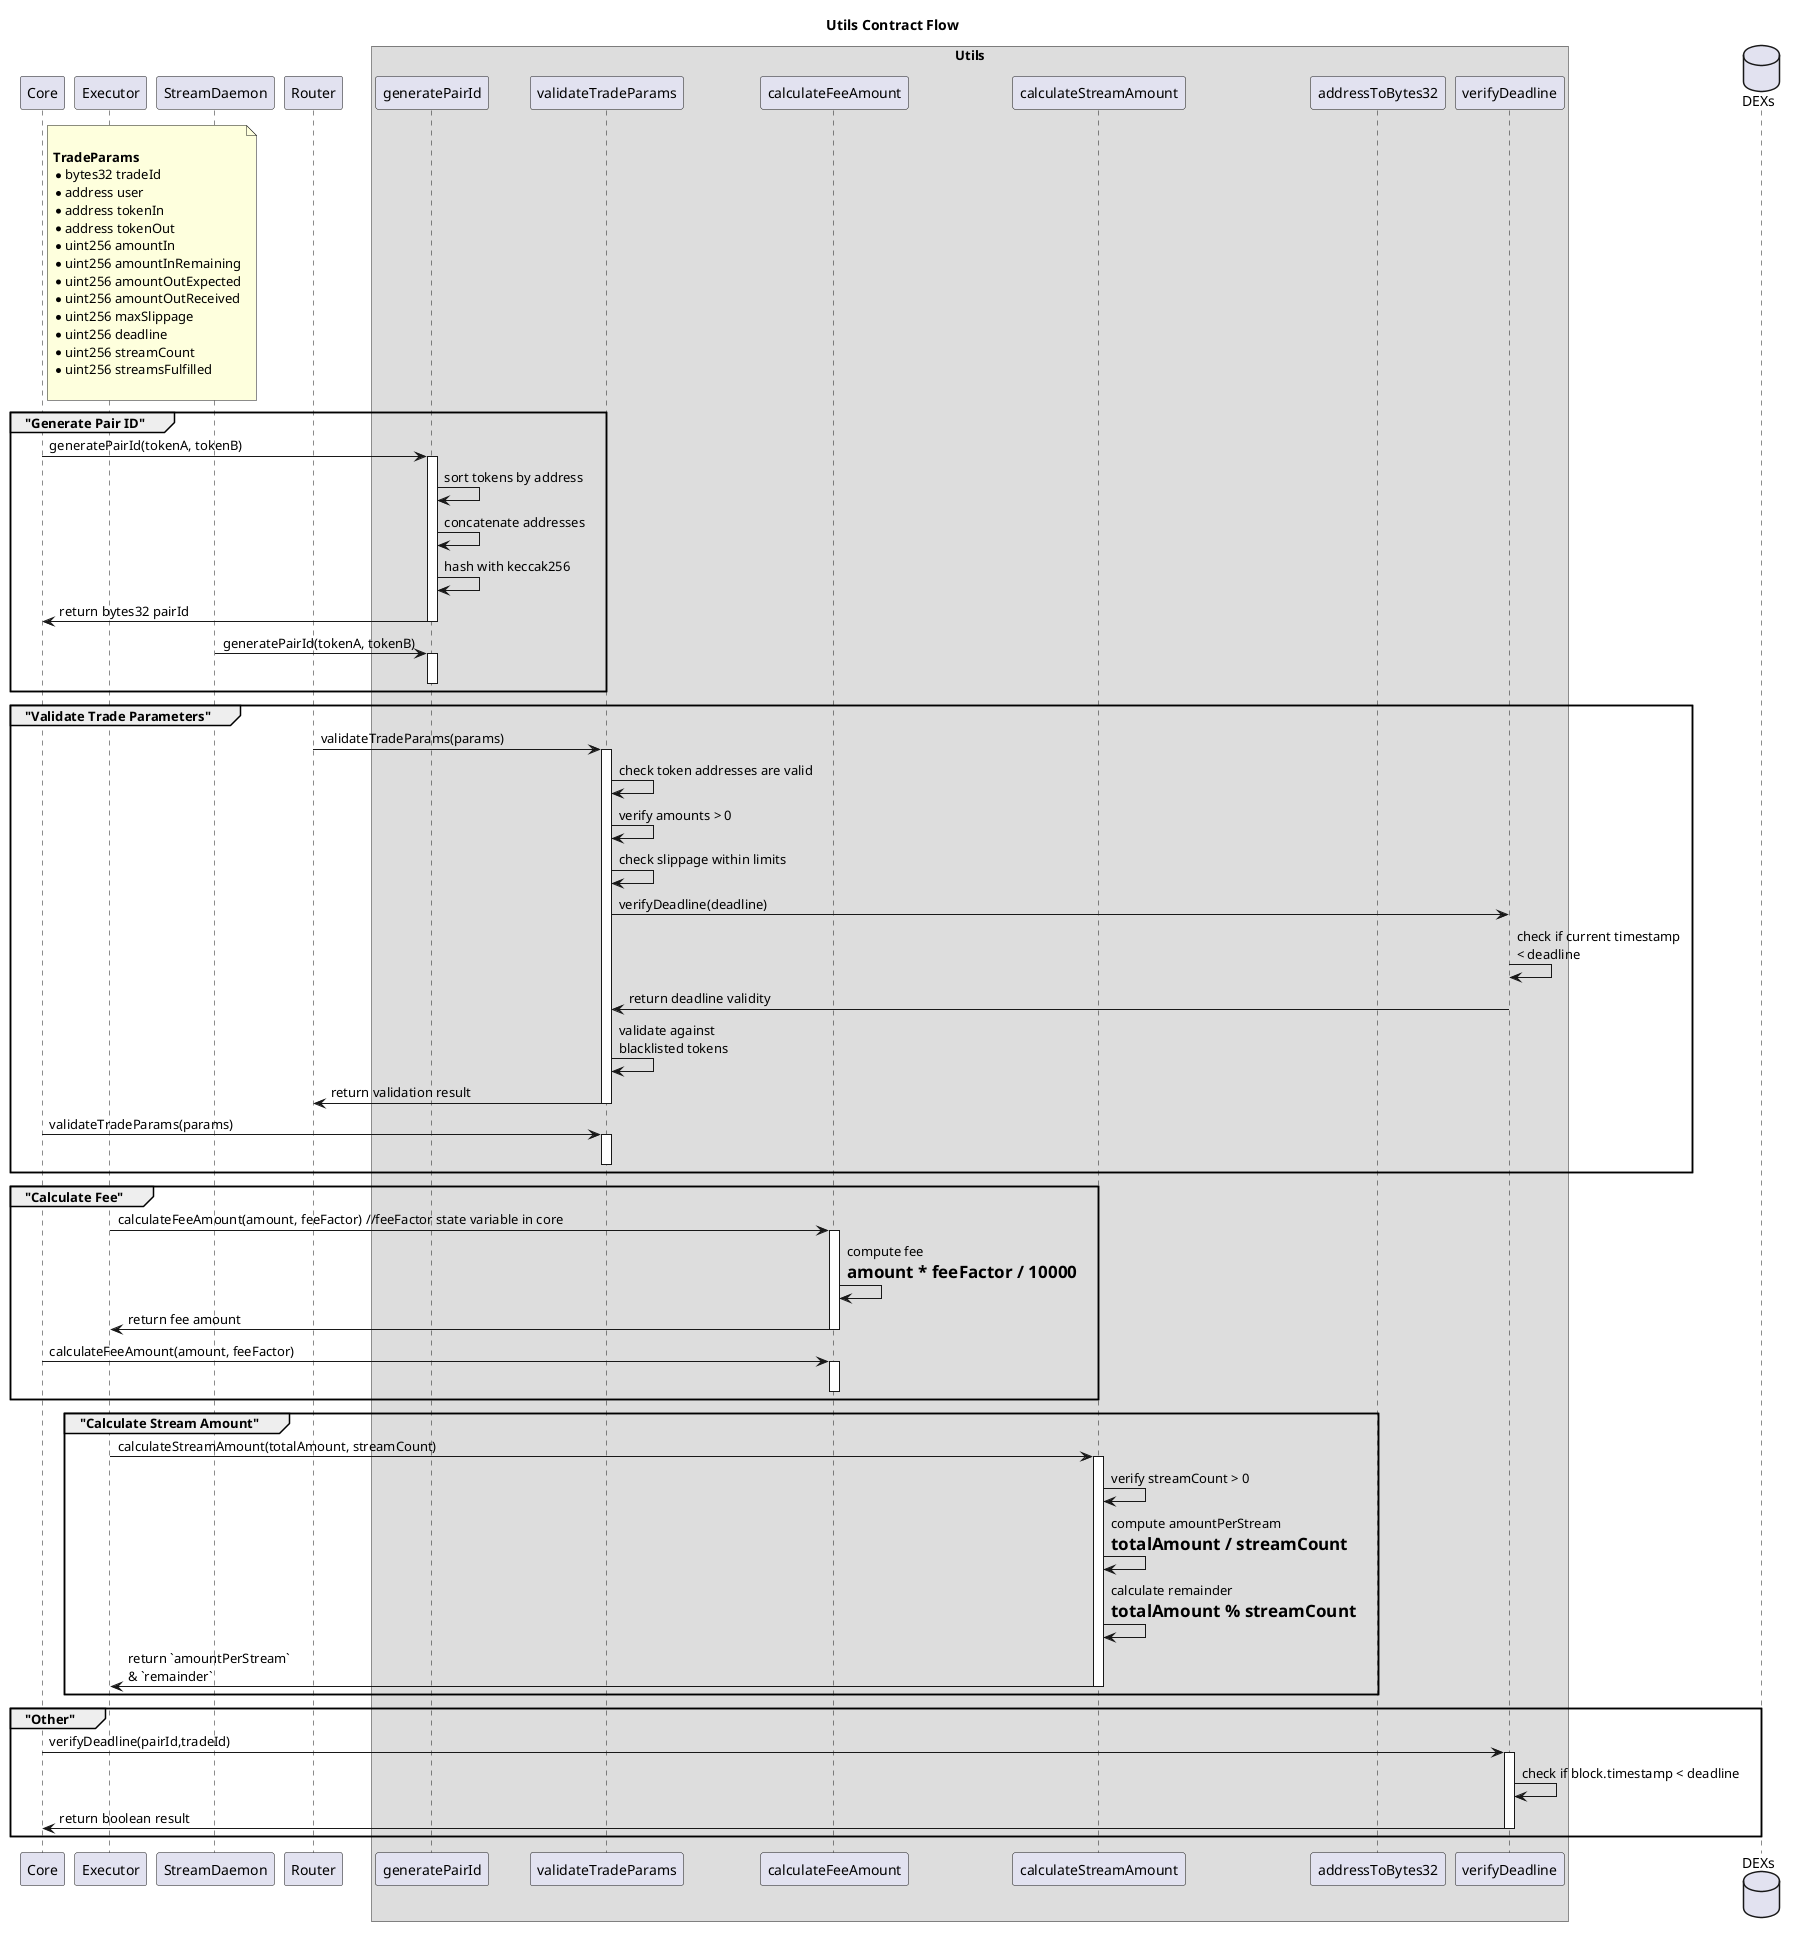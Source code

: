 @startuml Utils
title Utils Contract Flow

participant "Core" as C
participant "Executor" as E
participant "StreamDaemon" as SD
participant "Router" as R
box Utils
participant "generatePairId" as GPI
participant "validateTradeParams" as VTP
participant "calculateFeeAmount" as CFA
participant "calculateStreamAmount" as CSA
participant "addressToBytes32" as ATB
participant "verifyDeadline" as VD

note right of C
  
  <b>TradeParams</b>
  * bytes32 tradeId
  * address user
  * address tokenIn
  * address tokenOut
  * uint256 amountIn
  * uint256 amountInRemaining
  * uint256 amountOutExpected
  * uint256 amountOutReceived
  * uint256 maxSlippage
  * uint256 deadline
  * uint256 streamCount
  * uint256 streamsFulfilled
  
end note

end box
database "DEXs" as DEX

group "Generate Pair ID"
  C -> GPI: generatePairId(tokenA, tokenB)
  activate GPI
  GPI -> GPI: sort tokens by address
  GPI -> GPI: concatenate addresses
  GPI -> GPI: hash with keccak256
  GPI -> C: return bytes32 pairId
  deactivate GPI
  
  SD -> GPI: generatePairId(tokenA, tokenB)
  activate GPI
  deactivate GPI
end

group "Validate Trade Parameters"
  R -> VTP: validateTradeParams(params)
  activate VTP
  VTP -> VTP: check token addresses are valid
  VTP -> VTP: verify amounts > 0
  VTP -> VTP: check slippage within limits
  VTP -> VD: verifyDeadline(deadline)
  VD -> VD: check if current timestamp\n< deadline
  VD -> VTP: return deadline validity
  VTP -> VTP: validate against\nblacklisted tokens
  VTP -> R: return validation result
  deactivate VTP
  
  C -> VTP: validateTradeParams(params)
  activate VTP
  deactivate VTP
end

group "Calculate Fee"
  E -> CFA: calculateFeeAmount(amount, feeFactor) //feeFactor state variable in core
  activate CFA
  CFA -> CFA: compute fee\n= amount * feeFactor / 10000
  CFA -> E: return fee amount
  deactivate CFA
  
  C -> CFA: calculateFeeAmount(amount, feeFactor)
  activate CFA
  deactivate CFA
end

group "Calculate Stream Amount"
  E -> CSA: calculateStreamAmount(totalAmount, streamCount)
  activate CSA
  CSA -> CSA: verify streamCount > 0
  CSA -> CSA: compute amountPerStream\n= totalAmount / streamCount
  CSA -> CSA: calculate remainder\n= totalAmount % streamCount
  CSA -> E: return `amountPerStream`\n& `remainder`
  deactivate CSA
end

group "Other"
  C -> VD: verifyDeadline(pairId,tradeId)
  activate VD
  VD -> VD: check if block.timestamp < deadline
  VD -> C: return boolean result
  deactivate VD
end

@enduml
